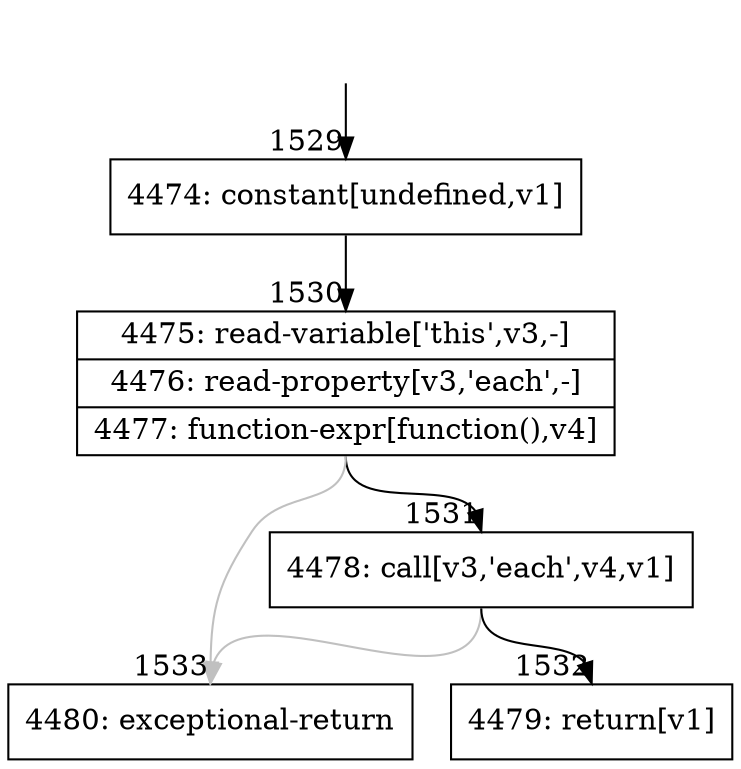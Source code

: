 digraph {
rankdir="TD"
BB_entry104[shape=none,label=""];
BB_entry104 -> BB1529 [tailport=s, headport=n, headlabel="    1529"]
BB1529 [shape=record label="{4474: constant[undefined,v1]}" ] 
BB1529 -> BB1530 [tailport=s, headport=n, headlabel="      1530"]
BB1530 [shape=record label="{4475: read-variable['this',v3,-]|4476: read-property[v3,'each',-]|4477: function-expr[function(),v4]}" ] 
BB1530 -> BB1531 [tailport=s, headport=n, headlabel="      1531"]
BB1530 -> BB1533 [tailport=s, headport=n, color=gray, headlabel="      1533"]
BB1531 [shape=record label="{4478: call[v3,'each',v4,v1]}" ] 
BB1531 -> BB1532 [tailport=s, headport=n, headlabel="      1532"]
BB1531 -> BB1533 [tailport=s, headport=n, color=gray]
BB1532 [shape=record label="{4479: return[v1]}" ] 
BB1533 [shape=record label="{4480: exceptional-return}" ] 
}
